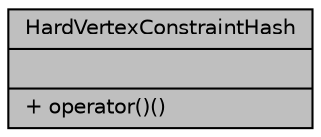 digraph "HardVertexConstraintHash"
{
 // INTERACTIVE_SVG=YES
 // LATEX_PDF_SIZE
  edge [fontname="Helvetica",fontsize="10",labelfontname="Helvetica",labelfontsize="10"];
  node [fontname="Helvetica",fontsize="10",shape=record];
  Node1 [label="{HardVertexConstraintHash\n||+ operator()()\l}",height=0.2,width=0.4,color="black", fillcolor="grey75", style="filled", fontcolor="black",tooltip=" "];
}

